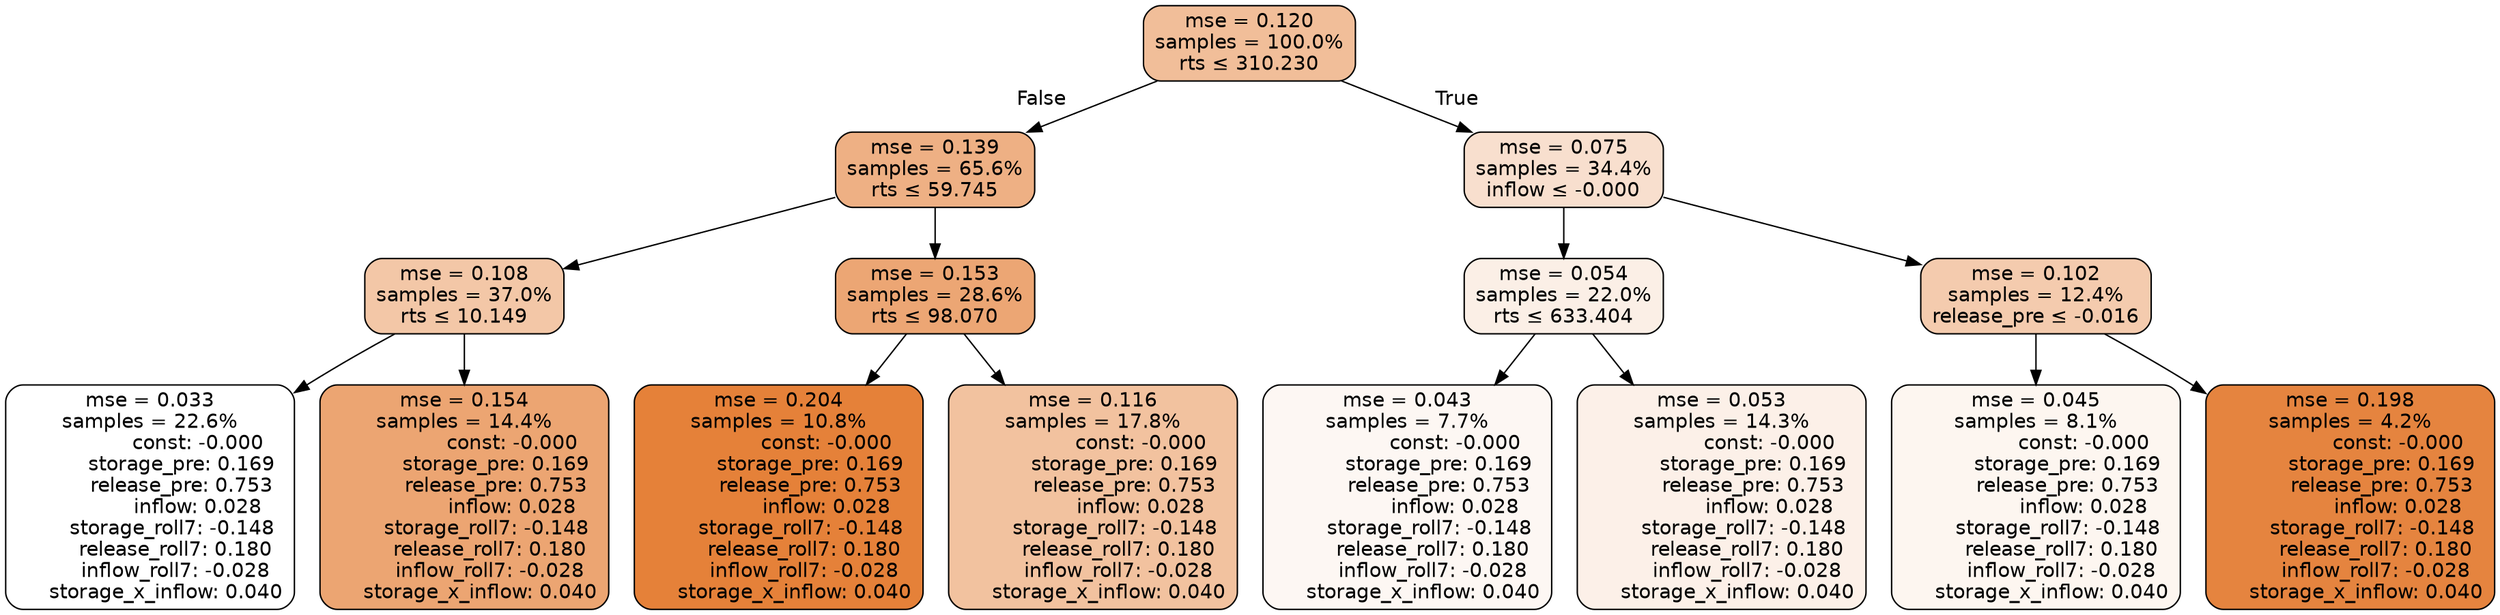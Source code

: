 digraph tree {
node [shape=rectangle, style="filled, rounded", color="black", fontname=helvetica] ;
edge [fontname=helvetica] ;
	"0" [label="mse = 0.120
samples = 100.0%
rts &le; 310.230", fillcolor="#f1be99"]
	"1" [label="mse = 0.139
samples = 65.6%
rts &le; 59.745", fillcolor="#eeb084"]
	"2" [label="mse = 0.108
samples = 37.0%
rts &le; 10.149", fillcolor="#f3c7a7"]
	"3" [label="mse = 0.033
samples = 22.6%
               const: -0.000
          storage_pre: 0.169
          release_pre: 0.753
               inflow: 0.028
       storage_roll7: -0.148
        release_roll7: 0.180
        inflow_roll7: -0.028
     storage_x_inflow: 0.040", fillcolor="#ffffff"]
	"4" [label="mse = 0.154
samples = 14.4%
               const: -0.000
          storage_pre: 0.169
          release_pre: 0.753
               inflow: 0.028
       storage_roll7: -0.148
        release_roll7: 0.180
        inflow_roll7: -0.028
     storage_x_inflow: 0.040", fillcolor="#eca572"]
	"5" [label="mse = 0.153
samples = 28.6%
rts &le; 98.070", fillcolor="#eca674"]
	"6" [label="mse = 0.204
samples = 10.8%
               const: -0.000
          storage_pre: 0.169
          release_pre: 0.753
               inflow: 0.028
       storage_roll7: -0.148
        release_roll7: 0.180
        inflow_roll7: -0.028
     storage_x_inflow: 0.040", fillcolor="#e58139"]
	"7" [label="mse = 0.116
samples = 17.8%
               const: -0.000
          storage_pre: 0.169
          release_pre: 0.753
               inflow: 0.028
       storage_roll7: -0.148
        release_roll7: 0.180
        inflow_roll7: -0.028
     storage_x_inflow: 0.040", fillcolor="#f2c29f"]
	"8" [label="mse = 0.075
samples = 34.4%
inflow &le; -0.000", fillcolor="#f8dfce"]
	"9" [label="mse = 0.054
samples = 22.0%
rts &le; 633.404", fillcolor="#fbefe6"]
	"10" [label="mse = 0.043
samples = 7.7%
               const: -0.000
          storage_pre: 0.169
          release_pre: 0.753
               inflow: 0.028
       storage_roll7: -0.148
        release_roll7: 0.180
        inflow_roll7: -0.028
     storage_x_inflow: 0.040", fillcolor="#fdf7f3"]
	"11" [label="mse = 0.053
samples = 14.3%
               const: -0.000
          storage_pre: 0.169
          release_pre: 0.753
               inflow: 0.028
       storage_roll7: -0.148
        release_roll7: 0.180
        inflow_roll7: -0.028
     storage_x_inflow: 0.040", fillcolor="#fcf0e8"]
	"12" [label="mse = 0.102
samples = 12.4%
release_pre &le; -0.016", fillcolor="#f4cbae"]
	"13" [label="mse = 0.045
samples = 8.1%
               const: -0.000
          storage_pre: 0.169
          release_pre: 0.753
               inflow: 0.028
       storage_roll7: -0.148
        release_roll7: 0.180
        inflow_roll7: -0.028
     storage_x_inflow: 0.040", fillcolor="#fdf6f0"]
	"14" [label="mse = 0.198
samples = 4.2%
               const: -0.000
          storage_pre: 0.169
          release_pre: 0.753
               inflow: 0.028
       storage_roll7: -0.148
        release_roll7: 0.180
        inflow_roll7: -0.028
     storage_x_inflow: 0.040", fillcolor="#e5843f"]

	"0" -> "1" [labeldistance=2.5, labelangle=45, headlabel="False"]
	"1" -> "2"
	"2" -> "3"
	"2" -> "4"
	"1" -> "5"
	"5" -> "6"
	"5" -> "7"
	"0" -> "8" [labeldistance=2.5, labelangle=-45, headlabel="True"]
	"8" -> "9"
	"9" -> "10"
	"9" -> "11"
	"8" -> "12"
	"12" -> "13"
	"12" -> "14"
}